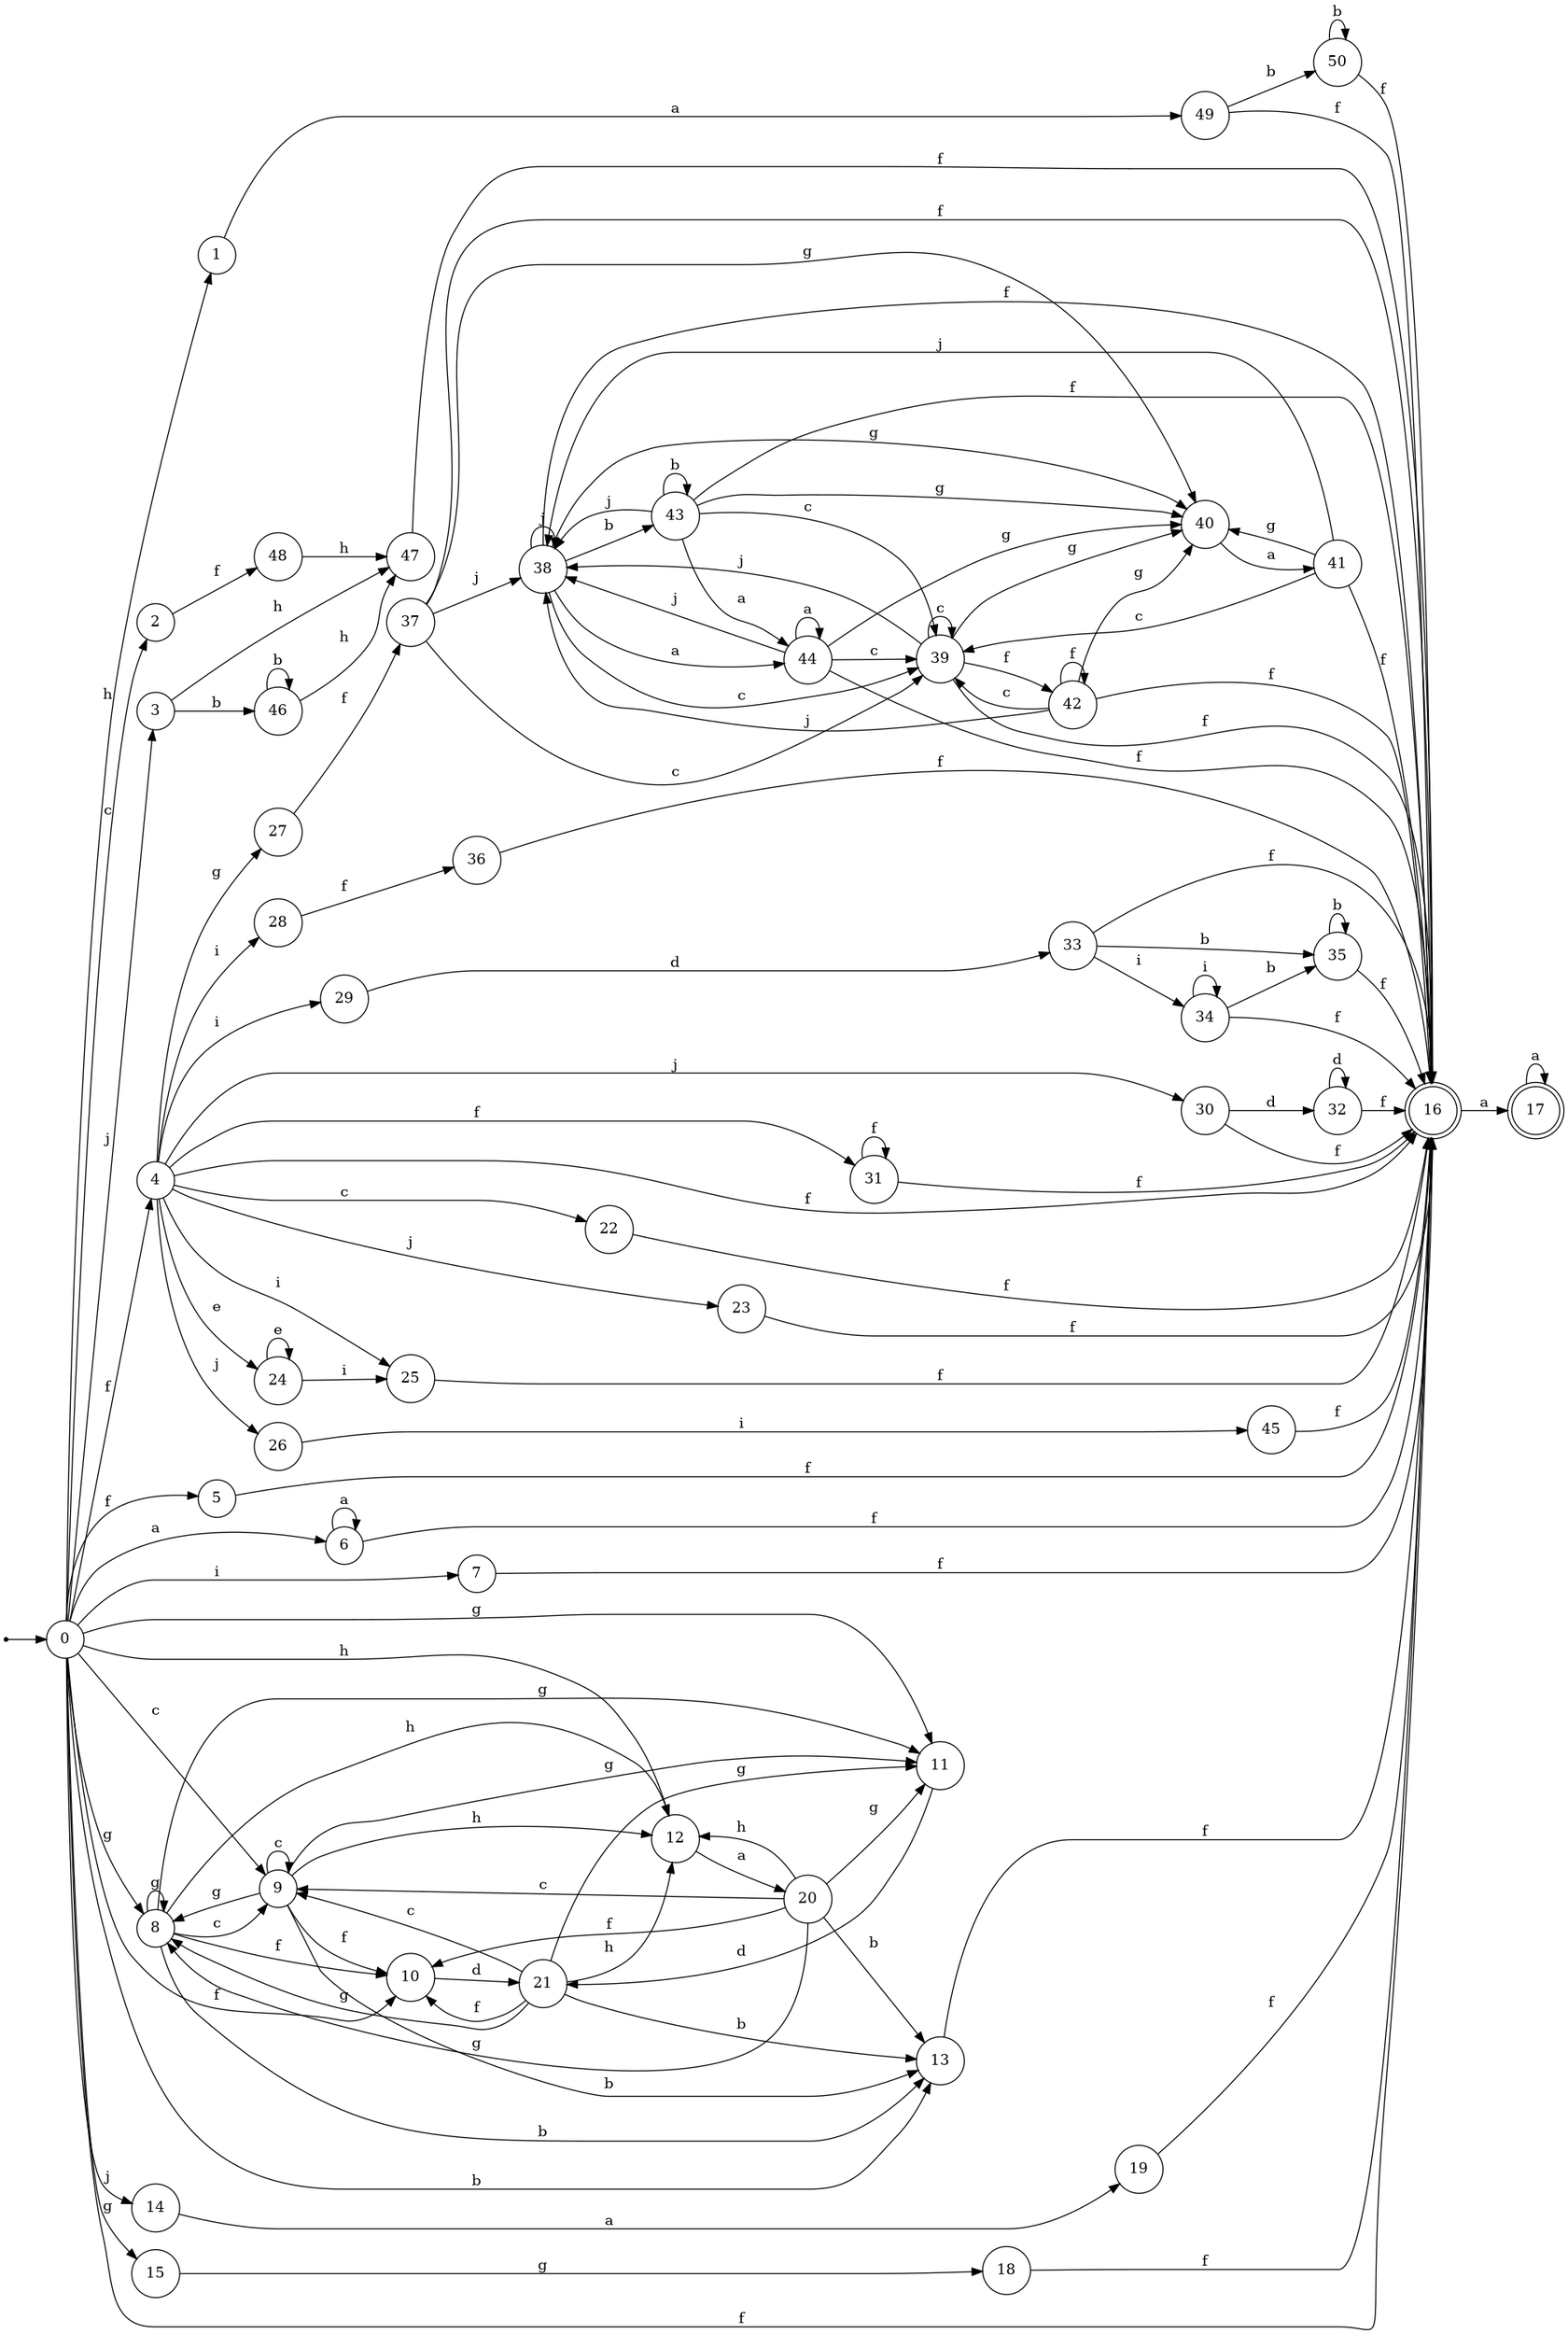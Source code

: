 digraph finite_state_machine {
rankdir=LR;
size="20,20";
node [shape = point]; "dummy0"
node [shape = circle]; "0";
"dummy0" -> "0";
node [shape = circle]; "1";
node [shape = circle]; "2";
node [shape = circle]; "3";
node [shape = circle]; "4";
node [shape = circle]; "5";
node [shape = circle]; "6";
node [shape = circle]; "7";
node [shape = circle]; "8";
node [shape = circle]; "9";
node [shape = circle]; "10";
node [shape = circle]; "11";
node [shape = circle]; "12";
node [shape = circle]; "13";
node [shape = circle]; "14";
node [shape = circle]; "15";
node [shape = doublecircle]; "16";node [shape = doublecircle]; "17";node [shape = circle]; "18";
node [shape = circle]; "19";
node [shape = circle]; "20";
node [shape = circle]; "21";
node [shape = circle]; "22";
node [shape = circle]; "23";
node [shape = circle]; "24";
node [shape = circle]; "25";
node [shape = circle]; "26";
node [shape = circle]; "27";
node [shape = circle]; "28";
node [shape = circle]; "29";
node [shape = circle]; "30";
node [shape = circle]; "31";
node [shape = circle]; "32";
node [shape = circle]; "33";
node [shape = circle]; "34";
node [shape = circle]; "35";
node [shape = circle]; "36";
node [shape = circle]; "37";
node [shape = circle]; "38";
node [shape = circle]; "39";
node [shape = circle]; "40";
node [shape = circle]; "41";
node [shape = circle]; "42";
node [shape = circle]; "43";
node [shape = circle]; "44";
node [shape = circle]; "45";
node [shape = circle]; "46";
node [shape = circle]; "47";
node [shape = circle]; "48";
node [shape = circle]; "49";
node [shape = circle]; "50";
"0" -> "1" [label = "h"];
 "0" -> "12" [label = "h"];
 "0" -> "9" [label = "c"];
 "0" -> "2" [label = "c"];
 "0" -> "3" [label = "j"];
 "0" -> "14" [label = "j"];
 "0" -> "16" [label = "f"];
 "0" -> "10" [label = "f"];
 "0" -> "4" [label = "f"];
 "0" -> "5" [label = "f"];
 "0" -> "6" [label = "a"];
 "0" -> "7" [label = "i"];
 "0" -> "8" [label = "g"];
 "0" -> "11" [label = "g"];
 "0" -> "15" [label = "g"];
 "0" -> "13" [label = "b"];
 "16" -> "17" [label = "a"];
 "17" -> "17" [label = "a"];
 "15" -> "18" [label = "g"];
 "18" -> "16" [label = "f"];
 "14" -> "19" [label = "a"];
 "19" -> "16" [label = "f"];
 "13" -> "16" [label = "f"];
 "12" -> "20" [label = "a"];
 "20" -> "12" [label = "h"];
 "20" -> "8" [label = "g"];
 "20" -> "11" [label = "g"];
 "20" -> "9" [label = "c"];
 "20" -> "10" [label = "f"];
 "20" -> "13" [label = "b"];
 "11" -> "21" [label = "d"];
 "21" -> "10" [label = "f"];
 "21" -> "8" [label = "g"];
 "21" -> "11" [label = "g"];
 "21" -> "9" [label = "c"];
 "21" -> "12" [label = "h"];
 "21" -> "13" [label = "b"];
 "10" -> "21" [label = "d"];
 "9" -> "9" [label = "c"];
 "9" -> "8" [label = "g"];
 "9" -> "11" [label = "g"];
 "9" -> "10" [label = "f"];
 "9" -> "12" [label = "h"];
 "9" -> "13" [label = "b"];
 "8" -> "8" [label = "g"];
 "8" -> "11" [label = "g"];
 "8" -> "9" [label = "c"];
 "8" -> "10" [label = "f"];
 "8" -> "12" [label = "h"];
 "8" -> "13" [label = "b"];
 "7" -> "16" [label = "f"];
 "6" -> "6" [label = "a"];
 "6" -> "16" [label = "f"];
 "5" -> "16" [label = "f"];
 "4" -> "22" [label = "c"];
 "4" -> "26" [label = "j"];
 "4" -> "30" [label = "j"];
 "4" -> "23" [label = "j"];
 "4" -> "24" [label = "e"];
 "4" -> "25" [label = "i"];
 "4" -> "28" [label = "i"];
 "4" -> "29" [label = "i"];
 "4" -> "27" [label = "g"];
 "4" -> "16" [label = "f"];
 "4" -> "31" [label = "f"];
 "31" -> "16" [label = "f"];
 "31" -> "31" [label = "f"];
 "30" -> "32" [label = "d"];
 "30" -> "16" [label = "f"];
 "32" -> "32" [label = "d"];
 "32" -> "16" [label = "f"];
 "29" -> "33" [label = "d"];
 "33" -> "34" [label = "i"];
 "33" -> "35" [label = "b"];
 "33" -> "16" [label = "f"];
 "35" -> "35" [label = "b"];
 "35" -> "16" [label = "f"];
 "34" -> "34" [label = "i"];
 "34" -> "35" [label = "b"];
 "34" -> "16" [label = "f"];
 "28" -> "36" [label = "f"];
 "36" -> "16" [label = "f"];
 "27" -> "37" [label = "f"];
 "37" -> "38" [label = "j"];
 "37" -> "39" [label = "c"];
 "37" -> "40" [label = "g"];
 "37" -> "16" [label = "f"];
 "40" -> "41" [label = "a"];
 "41" -> "40" [label = "g"];
 "41" -> "38" [label = "j"];
 "41" -> "39" [label = "c"];
 "41" -> "16" [label = "f"];
 "39" -> "39" [label = "c"];
 "39" -> "16" [label = "f"];
 "39" -> "42" [label = "f"];
 "39" -> "38" [label = "j"];
 "39" -> "40" [label = "g"];
 "42" -> "16" [label = "f"];
 "42" -> "42" [label = "f"];
 "42" -> "39" [label = "c"];
 "42" -> "38" [label = "j"];
 "42" -> "40" [label = "g"];
 "38" -> "38" [label = "j"];
 "38" -> "43" [label = "b"];
 "38" -> "44" [label = "a"];
 "38" -> "39" [label = "c"];
 "38" -> "40" [label = "g"];
 "38" -> "16" [label = "f"];
 "44" -> "44" [label = "a"];
 "44" -> "38" [label = "j"];
 "44" -> "39" [label = "c"];
 "44" -> "40" [label = "g"];
 "44" -> "16" [label = "f"];
 "43" -> "43" [label = "b"];
 "43" -> "38" [label = "j"];
 "43" -> "44" [label = "a"];
 "43" -> "39" [label = "c"];
 "43" -> "40" [label = "g"];
 "43" -> "16" [label = "f"];
 "26" -> "45" [label = "i"];
 "45" -> "16" [label = "f"];
 "25" -> "16" [label = "f"];
 "24" -> "24" [label = "e"];
 "24" -> "25" [label = "i"];
 "23" -> "16" [label = "f"];
 "22" -> "16" [label = "f"];
 "3" -> "46" [label = "b"];
 "3" -> "47" [label = "h"];
 "47" -> "16" [label = "f"];
 "46" -> "46" [label = "b"];
 "46" -> "47" [label = "h"];
 "2" -> "48" [label = "f"];
 "48" -> "47" [label = "h"];
 "1" -> "49" [label = "a"];
 "49" -> "50" [label = "b"];
 "49" -> "16" [label = "f"];
 "50" -> "50" [label = "b"];
 "50" -> "16" [label = "f"];
 }

